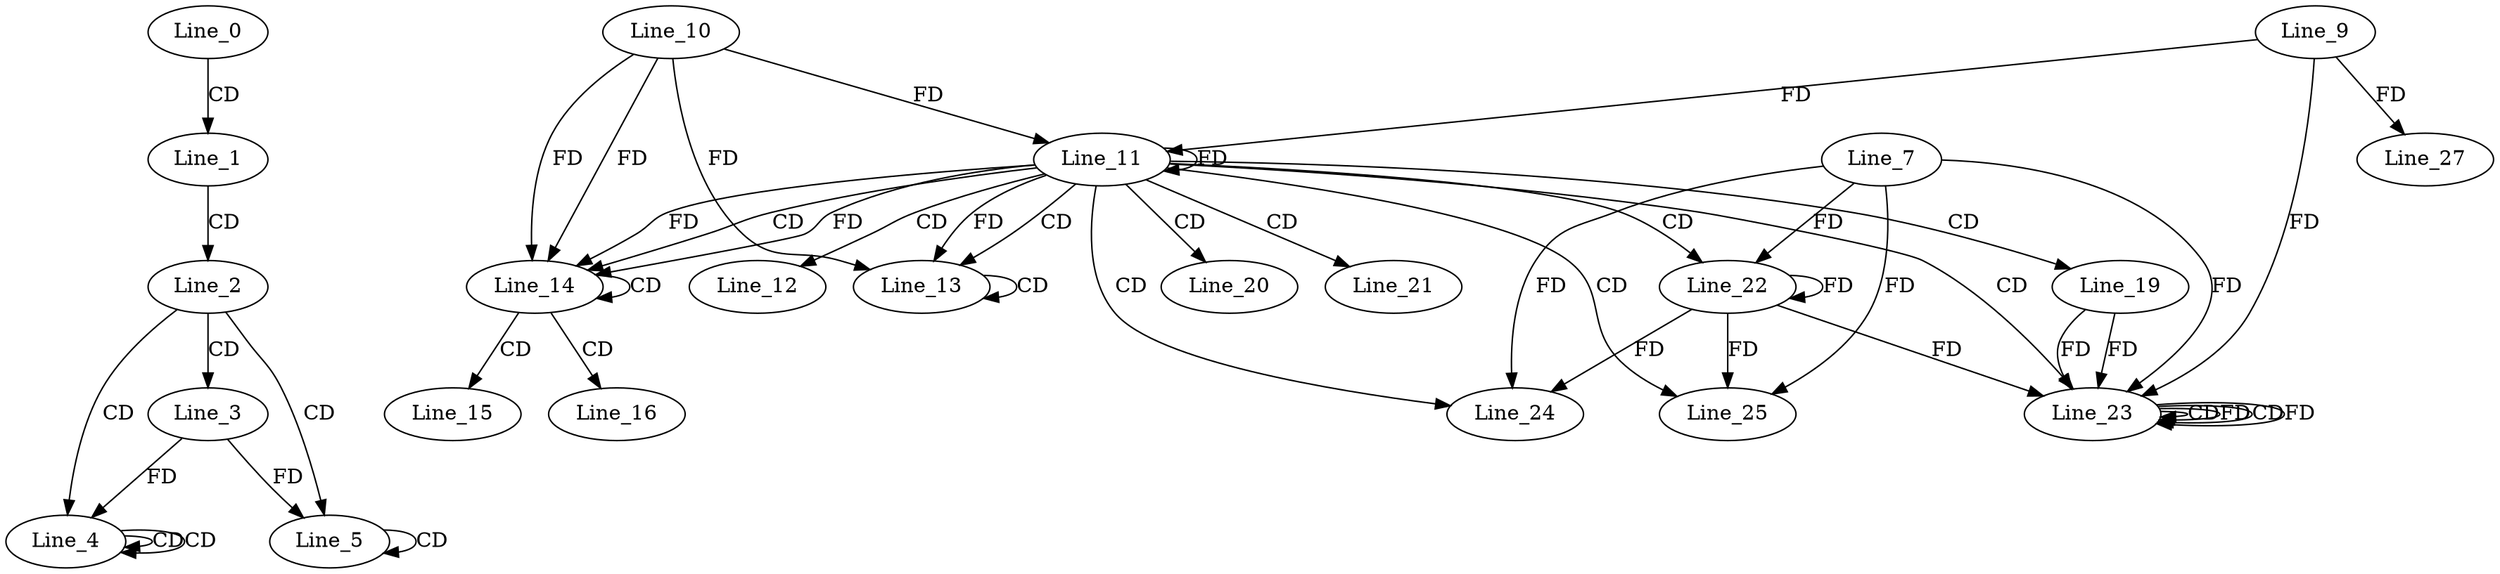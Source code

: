 digraph G {
  Line_0;
  Line_1;
  Line_2;
  Line_3;
  Line_4;
  Line_4;
  Line_4;
  Line_5;
  Line_5;
  Line_5;
  Line_11;
  Line_10;
  Line_11;
  Line_9;
  Line_11;
  Line_12;
  Line_13;
  Line_13;
  Line_13;
  Line_14;
  Line_14;
  Line_15;
  Line_16;
  Line_19;
  Line_20;
  Line_21;
  Line_22;
  Line_7;
  Line_23;
  Line_23;
  Line_23;
  Line_23;
  Line_24;
  Line_25;
  Line_27;
  Line_0 -> Line_1 [ label="CD" ];
  Line_1 -> Line_2 [ label="CD" ];
  Line_2 -> Line_3 [ label="CD" ];
  Line_2 -> Line_4 [ label="CD" ];
  Line_4 -> Line_4 [ label="CD" ];
  Line_4 -> Line_4 [ label="CD" ];
  Line_3 -> Line_4 [ label="FD" ];
  Line_2 -> Line_5 [ label="CD" ];
  Line_5 -> Line_5 [ label="CD" ];
  Line_3 -> Line_5 [ label="FD" ];
  Line_11 -> Line_11 [ label="FD" ];
  Line_10 -> Line_11 [ label="FD" ];
  Line_9 -> Line_11 [ label="FD" ];
  Line_11 -> Line_12 [ label="CD" ];
  Line_11 -> Line_13 [ label="CD" ];
  Line_13 -> Line_13 [ label="CD" ];
  Line_11 -> Line_13 [ label="FD" ];
  Line_10 -> Line_13 [ label="FD" ];
  Line_11 -> Line_14 [ label="CD" ];
  Line_11 -> Line_14 [ label="FD" ];
  Line_10 -> Line_14 [ label="FD" ];
  Line_14 -> Line_14 [ label="CD" ];
  Line_11 -> Line_14 [ label="FD" ];
  Line_10 -> Line_14 [ label="FD" ];
  Line_14 -> Line_15 [ label="CD" ];
  Line_14 -> Line_16 [ label="CD" ];
  Line_11 -> Line_19 [ label="CD" ];
  Line_11 -> Line_20 [ label="CD" ];
  Line_11 -> Line_21 [ label="CD" ];
  Line_11 -> Line_22 [ label="CD" ];
  Line_22 -> Line_22 [ label="FD" ];
  Line_7 -> Line_22 [ label="FD" ];
  Line_11 -> Line_23 [ label="CD" ];
  Line_23 -> Line_23 [ label="CD" ];
  Line_23 -> Line_23 [ label="FD" ];
  Line_19 -> Line_23 [ label="FD" ];
  Line_9 -> Line_23 [ label="FD" ];
  Line_23 -> Line_23 [ label="CD" ];
  Line_22 -> Line_23 [ label="FD" ];
  Line_7 -> Line_23 [ label="FD" ];
  Line_23 -> Line_23 [ label="FD" ];
  Line_19 -> Line_23 [ label="FD" ];
  Line_11 -> Line_24 [ label="CD" ];
  Line_22 -> Line_24 [ label="FD" ];
  Line_7 -> Line_24 [ label="FD" ];
  Line_11 -> Line_25 [ label="CD" ];
  Line_22 -> Line_25 [ label="FD" ];
  Line_7 -> Line_25 [ label="FD" ];
  Line_9 -> Line_27 [ label="FD" ];
}
